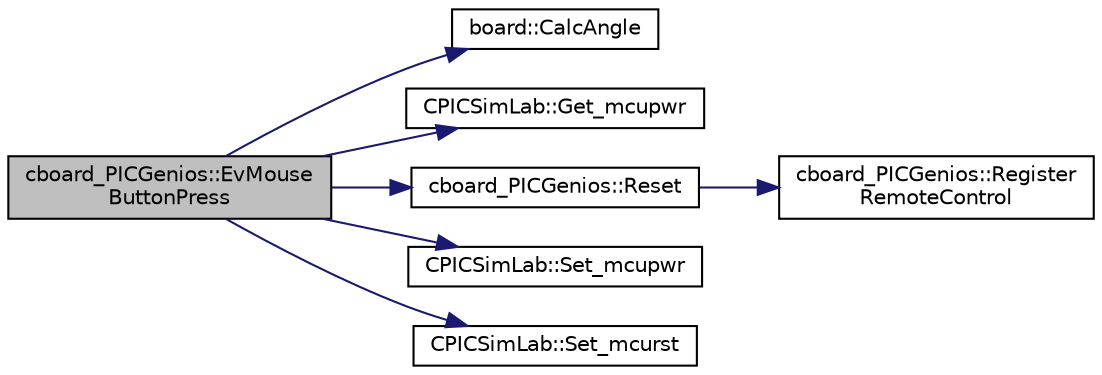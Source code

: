 digraph "cboard_PICGenios::EvMouseButtonPress"
{
 // LATEX_PDF_SIZE
  edge [fontname="Helvetica",fontsize="10",labelfontname="Helvetica",labelfontsize="10"];
  node [fontname="Helvetica",fontsize="10",shape=record];
  rankdir="LR";
  Node1 [label="cboard_PICGenios::EvMouse\lButtonPress",height=0.2,width=0.4,color="black", fillcolor="grey75", style="filled", fontcolor="black",tooltip="Event on the board."];
  Node1 -> Node2 [color="midnightblue",fontsize="10",style="solid",fontname="Helvetica"];
  Node2 [label="board::CalcAngle",height=0.2,width=0.4,color="black", fillcolor="white", style="filled",URL="$classboard.html#ad33f3c379cd910e781572ea1c110f844",tooltip="Calc rotary potentiometer angle."];
  Node1 -> Node3 [color="midnightblue",fontsize="10",style="solid",fontname="Helvetica"];
  Node3 [label="CPICSimLab::Get_mcupwr",height=0.2,width=0.4,color="black", fillcolor="white", style="filled",URL="$class_c_p_i_c_sim_lab.html#aac9970694b88fb7fae9f99fb3d3a5403",tooltip="Return actual power status of microcontroller ON/OFF."];
  Node1 -> Node4 [color="midnightblue",fontsize="10",style="solid",fontname="Helvetica"];
  Node4 [label="cboard_PICGenios::Reset",height=0.2,width=0.4,color="black", fillcolor="white", style="filled",URL="$classcboard___p_i_c_genios.html#a80122fca420d909c53603b5e0f568bef",tooltip="Reset board status."];
  Node4 -> Node5 [color="midnightblue",fontsize="10",style="solid",fontname="Helvetica"];
  Node5 [label="cboard_PICGenios::Register\lRemoteControl",height=0.2,width=0.4,color="black", fillcolor="white", style="filled",URL="$classcboard___p_i_c_genios.html#ab91edb99431b345631a7872197c9da36",tooltip="Register remote control variables."];
  Node1 -> Node6 [color="midnightblue",fontsize="10",style="solid",fontname="Helvetica"];
  Node6 [label="CPICSimLab::Set_mcupwr",height=0.2,width=0.4,color="black", fillcolor="white", style="filled",URL="$class_c_p_i_c_sim_lab.html#a3d48a79d4835b85f63ff31b2d30a2c7e",tooltip="Set the power status of microcontroller ON/OFF."];
  Node1 -> Node7 [color="midnightblue",fontsize="10",style="solid",fontname="Helvetica"];
  Node7 [label="CPICSimLab::Set_mcurst",height=0.2,width=0.4,color="black", fillcolor="white", style="filled",URL="$class_c_p_i_c_sim_lab.html#a260bf50fe760fe92583b3546e7053c4d",tooltip="Set mcu rst flag (inform simulator about mcu reset state)"];
}
